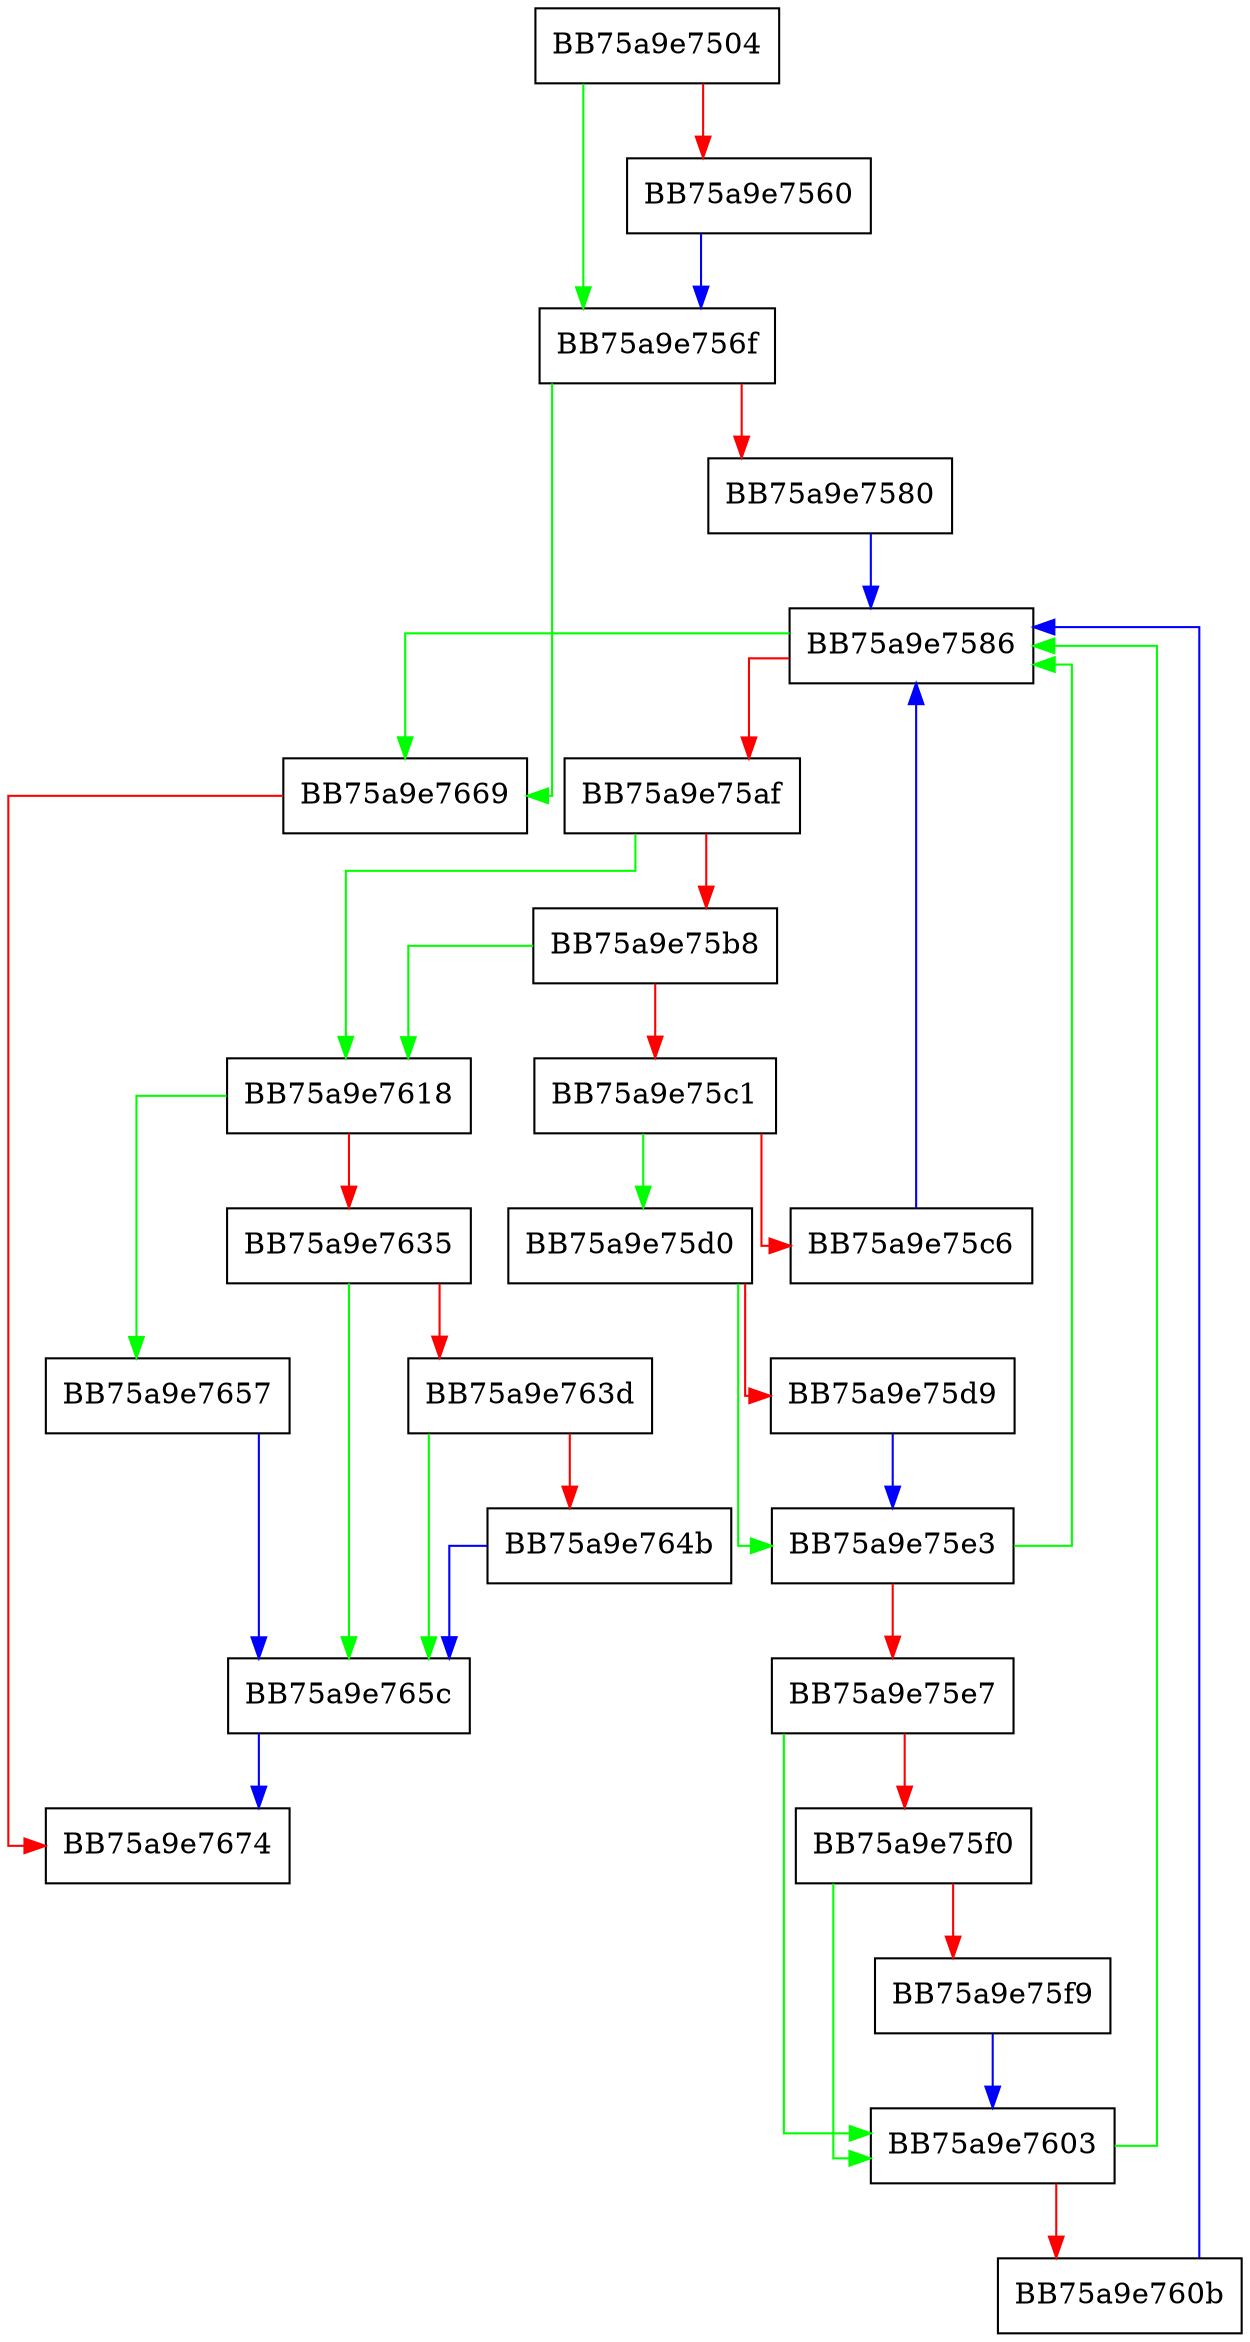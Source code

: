 digraph UtilDeleteDirectoryNodeRec {
  node [shape="box"];
  graph [splines=ortho];
  BB75a9e7504 -> BB75a9e756f [color="green"];
  BB75a9e7504 -> BB75a9e7560 [color="red"];
  BB75a9e7560 -> BB75a9e756f [color="blue"];
  BB75a9e756f -> BB75a9e7669 [color="green"];
  BB75a9e756f -> BB75a9e7580 [color="red"];
  BB75a9e7580 -> BB75a9e7586 [color="blue"];
  BB75a9e7586 -> BB75a9e7669 [color="green"];
  BB75a9e7586 -> BB75a9e75af [color="red"];
  BB75a9e75af -> BB75a9e7618 [color="green"];
  BB75a9e75af -> BB75a9e75b8 [color="red"];
  BB75a9e75b8 -> BB75a9e7618 [color="green"];
  BB75a9e75b8 -> BB75a9e75c1 [color="red"];
  BB75a9e75c1 -> BB75a9e75d0 [color="green"];
  BB75a9e75c1 -> BB75a9e75c6 [color="red"];
  BB75a9e75c6 -> BB75a9e7586 [color="blue"];
  BB75a9e75d0 -> BB75a9e75e3 [color="green"];
  BB75a9e75d0 -> BB75a9e75d9 [color="red"];
  BB75a9e75d9 -> BB75a9e75e3 [color="blue"];
  BB75a9e75e3 -> BB75a9e7586 [color="green"];
  BB75a9e75e3 -> BB75a9e75e7 [color="red"];
  BB75a9e75e7 -> BB75a9e7603 [color="green"];
  BB75a9e75e7 -> BB75a9e75f0 [color="red"];
  BB75a9e75f0 -> BB75a9e7603 [color="green"];
  BB75a9e75f0 -> BB75a9e75f9 [color="red"];
  BB75a9e75f9 -> BB75a9e7603 [color="blue"];
  BB75a9e7603 -> BB75a9e7586 [color="green"];
  BB75a9e7603 -> BB75a9e760b [color="red"];
  BB75a9e760b -> BB75a9e7586 [color="blue"];
  BB75a9e7618 -> BB75a9e7657 [color="green"];
  BB75a9e7618 -> BB75a9e7635 [color="red"];
  BB75a9e7635 -> BB75a9e765c [color="green"];
  BB75a9e7635 -> BB75a9e763d [color="red"];
  BB75a9e763d -> BB75a9e765c [color="green"];
  BB75a9e763d -> BB75a9e764b [color="red"];
  BB75a9e764b -> BB75a9e765c [color="blue"];
  BB75a9e7657 -> BB75a9e765c [color="blue"];
  BB75a9e765c -> BB75a9e7674 [color="blue"];
  BB75a9e7669 -> BB75a9e7674 [color="red"];
}